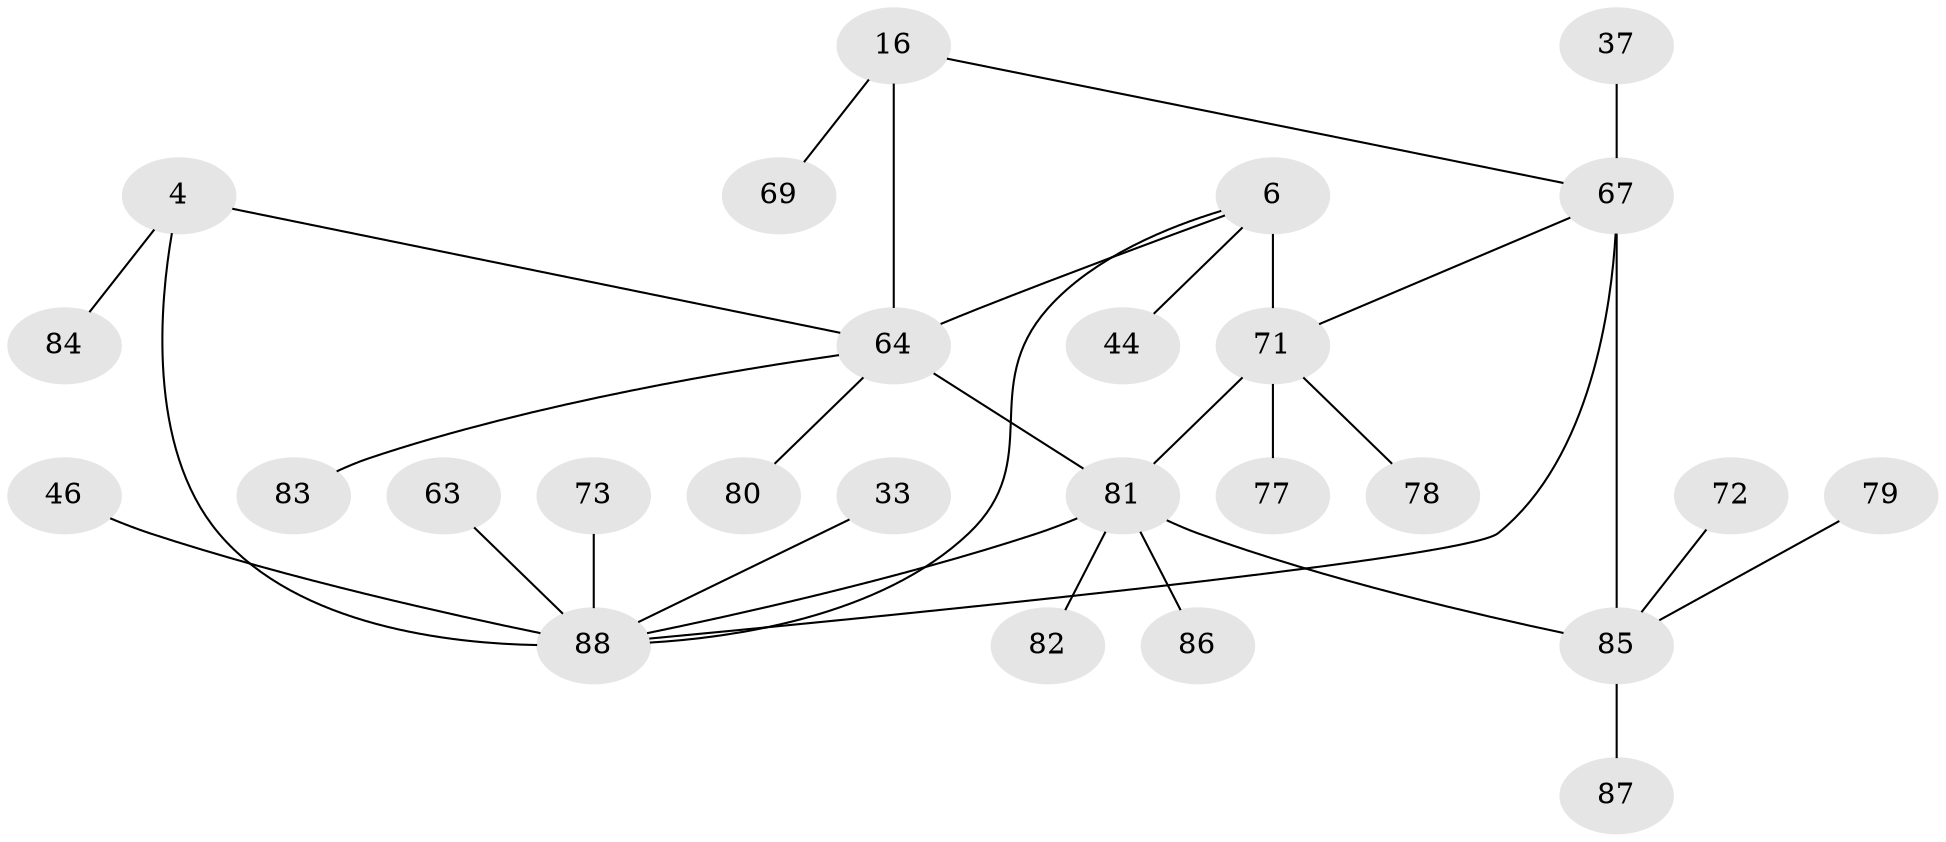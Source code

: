 // original degree distribution, {7: 0.03409090909090909, 4: 0.045454545454545456, 10: 0.011363636363636364, 5: 0.045454545454545456, 6: 0.07954545454545454, 11: 0.011363636363636364, 3: 0.07954545454545454, 8: 0.011363636363636364, 2: 0.14772727272727273, 1: 0.5340909090909091}
// Generated by graph-tools (version 1.1) at 2025/57/03/04/25 21:57:38]
// undirected, 26 vertices, 31 edges
graph export_dot {
graph [start="1"]
  node [color=gray90,style=filled];
  4 [super="+2"];
  6 [super="+5"];
  16 [super="+13"];
  33;
  37;
  44;
  46;
  63;
  64 [super="+32+34"];
  67 [super="+10"];
  69 [super="+66"];
  71 [super="+54+36+50+53+61"];
  72;
  73;
  77;
  78;
  79 [super="+70"];
  80 [super="+65+68+74"];
  81 [super="+20+55+57+60"];
  82;
  83 [super="+35"];
  84;
  85 [super="+75+12+43"];
  86 [super="+41"];
  87;
  88 [super="+58+76+3+23+24+30"];
  4 -- 84;
  4 -- 88 [weight=4];
  4 -- 64;
  6 -- 44;
  6 -- 88;
  6 -- 64;
  6 -- 71 [weight=4];
  16 -- 69;
  16 -- 64 [weight=4];
  16 -- 67;
  33 -- 88;
  37 -- 67;
  46 -- 88;
  63 -- 88;
  64 -- 80;
  64 -- 83;
  64 -- 81 [weight=2];
  67 -- 85 [weight=4];
  67 -- 71;
  67 -- 88;
  71 -- 77;
  71 -- 78;
  71 -- 81;
  72 -- 85;
  73 -- 88;
  79 -- 85;
  81 -- 82;
  81 -- 86;
  81 -- 88 [weight=3];
  81 -- 85;
  85 -- 87;
}
